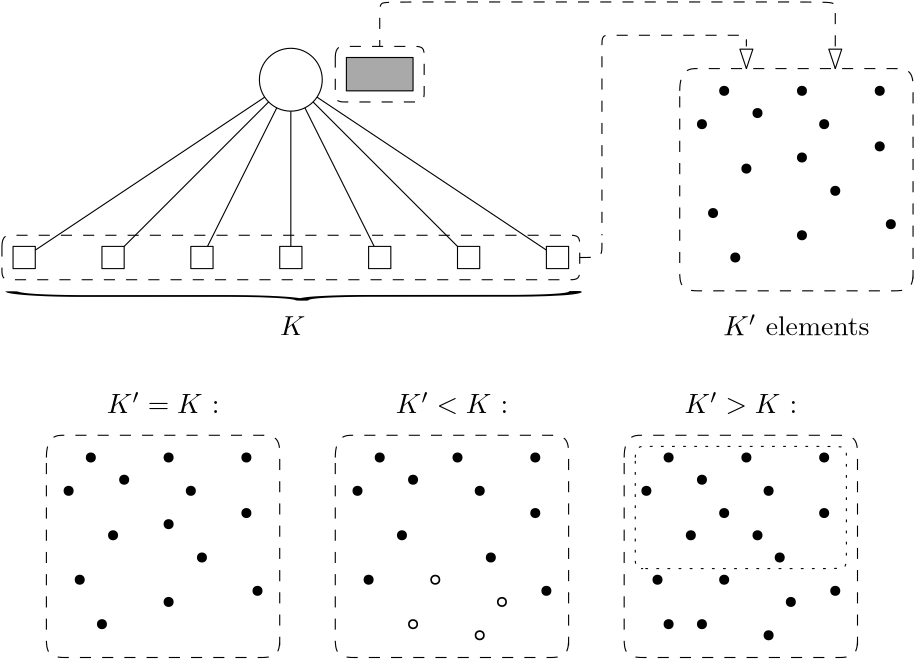 <?xml version="1.0"?>
<!DOCTYPE ipe SYSTEM "ipe.dtd">
<ipe version="70107" creator="Ipe 7.2.2">
<info created="D:20160518121350" modified="D:20160601171347"/>
<ipestyle name="basic">
<symbol name="arrow/arc(spx)">
<path stroke="sym-stroke" fill="sym-stroke" pen="sym-pen">
0 0 m
-1 0.333 l
-1 -0.333 l
h
</path>
</symbol>
<symbol name="arrow/farc(spx)">
<path stroke="sym-stroke" fill="white" pen="sym-pen">
0 0 m
-1 0.333 l
-1 -0.333 l
h
</path>
</symbol>
<symbol name="arrow/ptarc(spx)">
<path stroke="sym-stroke" fill="sym-stroke" pen="sym-pen">
0 0 m
-1 0.333 l
-0.8 0 l
-1 -0.333 l
h
</path>
</symbol>
<symbol name="arrow/fptarc(spx)">
<path stroke="sym-stroke" fill="white" pen="sym-pen">
0 0 m
-1 0.333 l
-0.8 0 l
-1 -0.333 l
h
</path>
</symbol>
<symbol name="mark/circle(sx)" transformations="translations">
<path fill="sym-stroke">
0.6 0 0 0.6 0 0 e
0.4 0 0 0.4 0 0 e
</path>
</symbol>
<symbol name="mark/disk(sx)" transformations="translations">
<path fill="sym-stroke">
0.6 0 0 0.6 0 0 e
</path>
</symbol>
<symbol name="mark/fdisk(sfx)" transformations="translations">
<group>
<path fill="sym-fill">
0.5 0 0 0.5 0 0 e
</path>
<path fill="sym-stroke" fillrule="eofill">
0.6 0 0 0.6 0 0 e
0.4 0 0 0.4 0 0 e
</path>
</group>
</symbol>
<symbol name="mark/box(sx)" transformations="translations">
<path fill="sym-stroke" fillrule="eofill">
-0.6 -0.6 m
0.6 -0.6 l
0.6 0.6 l
-0.6 0.6 l
h
-0.4 -0.4 m
0.4 -0.4 l
0.4 0.4 l
-0.4 0.4 l
h
</path>
</symbol>
<symbol name="mark/square(sx)" transformations="translations">
<path fill="sym-stroke">
-0.6 -0.6 m
0.6 -0.6 l
0.6 0.6 l
-0.6 0.6 l
h
</path>
</symbol>
<symbol name="mark/fsquare(sfx)" transformations="translations">
<group>
<path fill="sym-fill">
-0.5 -0.5 m
0.5 -0.5 l
0.5 0.5 l
-0.5 0.5 l
h
</path>
<path fill="sym-stroke" fillrule="eofill">
-0.6 -0.6 m
0.6 -0.6 l
0.6 0.6 l
-0.6 0.6 l
h
-0.4 -0.4 m
0.4 -0.4 l
0.4 0.4 l
-0.4 0.4 l
h
</path>
</group>
</symbol>
<symbol name="mark/cross(sx)" transformations="translations">
<group>
<path fill="sym-stroke">
-0.43 -0.57 m
0.57 0.43 l
0.43 0.57 l
-0.57 -0.43 l
h
</path>
<path fill="sym-stroke">
-0.43 0.57 m
0.57 -0.43 l
0.43 -0.57 l
-0.57 0.43 l
h
</path>
</group>
</symbol>
<symbol name="arrow/fnormal(spx)">
<path stroke="sym-stroke" fill="white" pen="sym-pen">
0 0 m
-1 0.333 l
-1 -0.333 l
h
</path>
</symbol>
<symbol name="arrow/pointed(spx)">
<path stroke="sym-stroke" fill="sym-stroke" pen="sym-pen">
0 0 m
-1 0.333 l
-0.8 0 l
-1 -0.333 l
h
</path>
</symbol>
<symbol name="arrow/fpointed(spx)">
<path stroke="sym-stroke" fill="white" pen="sym-pen">
0 0 m
-1 0.333 l
-0.8 0 l
-1 -0.333 l
h
</path>
</symbol>
<symbol name="arrow/linear(spx)">
<path stroke="sym-stroke" pen="sym-pen">
-1 0.333 m
0 0 l
-1 -0.333 l
</path>
</symbol>
<symbol name="arrow/fdouble(spx)">
<path stroke="sym-stroke" fill="white" pen="sym-pen">
0 0 m
-1 0.333 l
-1 -0.333 l
h
-1 0 m
-2 0.333 l
-2 -0.333 l
h
</path>
</symbol>
<symbol name="arrow/double(spx)">
<path stroke="sym-stroke" fill="sym-stroke" pen="sym-pen">
0 0 m
-1 0.333 l
-1 -0.333 l
h
-1 0 m
-2 0.333 l
-2 -0.333 l
h
</path>
</symbol>
<pen name="heavier" value="0.8"/>
<pen name="fat" value="1.2"/>
<pen name="ultrafat" value="2"/>
<symbolsize name="large" value="5"/>
<symbolsize name="small" value="2"/>
<symbolsize name="tiny" value="1.1"/>
<arrowsize name="large" value="10"/>
<arrowsize name="small" value="5"/>
<arrowsize name="tiny" value="3"/>
<color name="red" value="1 0 0"/>
<color name="green" value="0 1 0"/>
<color name="blue" value="0 0 1"/>
<color name="yellow" value="1 1 0"/>
<color name="orange" value="1 0.647 0"/>
<color name="gold" value="1 0.843 0"/>
<color name="purple" value="0.627 0.125 0.941"/>
<color name="gray" value="0.745"/>
<color name="brown" value="0.647 0.165 0.165"/>
<color name="navy" value="0 0 0.502"/>
<color name="pink" value="1 0.753 0.796"/>
<color name="seagreen" value="0.18 0.545 0.341"/>
<color name="turquoise" value="0.251 0.878 0.816"/>
<color name="violet" value="0.933 0.51 0.933"/>
<color name="darkblue" value="0 0 0.545"/>
<color name="darkcyan" value="0 0.545 0.545"/>
<color name="darkgray" value="0.663"/>
<color name="darkgreen" value="0 0.392 0"/>
<color name="darkmagenta" value="0.545 0 0.545"/>
<color name="darkorange" value="1 0.549 0"/>
<color name="darkred" value="0.545 0 0"/>
<color name="lightblue" value="0.678 0.847 0.902"/>
<color name="lightcyan" value="0.878 1 1"/>
<color name="lightgray" value="0.827"/>
<color name="lightgreen" value="0.565 0.933 0.565"/>
<color name="lightyellow" value="1 1 0.878"/>
<dashstyle name="dashed" value="[4] 0"/>
<dashstyle name="dotted" value="[1 3] 0"/>
<dashstyle name="dash dotted" value="[4 2 1 2] 0"/>
<dashstyle name="dash dot dotted" value="[4 2 1 2 1 2] 0"/>
<textsize name="large" value="\large"/>
<textsize name="Large" value="\Large"/>
<textsize name="LARGE" value="\LARGE"/>
<textsize name="huge" value="\huge"/>
<textsize name="Huge" value="\Huge"/>
<textsize name="small" value="\small"/>
<textsize name="footnote" value="\footnotesize"/>
<textsize name="tiny" value="\tiny"/>
<textstyle name="center" begin="\begin{center}" end="\end{center}"/>
<textstyle name="itemize" begin="\begin{itemize}" end="\end{itemize}"/>
<textstyle name="item" begin="\begin{itemize}\item{}" end="\end{itemize}"/>
<gridsize name="4 pts" value="4"/>
<gridsize name="8 pts (~3 mm)" value="8"/>
<gridsize name="16 pts (~6 mm)" value="16"/>
<gridsize name="32 pts (~12 mm)" value="32"/>
<gridsize name="10 pts (~3.5 mm)" value="10"/>
<gridsize name="20 pts (~7 mm)" value="20"/>
<gridsize name="14 pts (~5 mm)" value="14"/>
<gridsize name="28 pts (~10 mm)" value="28"/>
<gridsize name="56 pts (~20 mm)" value="56"/>
<anglesize name="90 deg" value="90"/>
<anglesize name="60 deg" value="60"/>
<anglesize name="45 deg" value="45"/>
<anglesize name="30 deg" value="30"/>
<anglesize name="22.5 deg" value="22.5"/>
<opacity name="10%" value="0.1"/>
<opacity name="30%" value="0.3"/>
<opacity name="50%" value="0.5"/>
<opacity name="75%" value="0.75"/>
<tiling name="falling" angle="-60" step="4" width="1"/>
<tiling name="rising" angle="30" step="4" width="1"/>
</ipestyle>
<page>
<layer name="alpha"/>
<view layers="alpha" active="alpha"/>
<path layer="alpha" matrix="1.2 0 0 1.33333 -51.2 -250.667" stroke="black">
176 752 m
256 704 l
256 704 l
</path>
<path matrix="1.2 0 0 1.33333 -32 -250.667" stroke="black" fill="white">
160 752 m
80 704 l
80 704 l
</path>
<path matrix="1 0 0 1 -44 184" stroke="black" fill="darkgray">
224 576 m
224 564 l
248 564 l
248 576 l
h
</path>
<path matrix="1 0 0 1 0 -16" stroke="black" fill="white">
60 708 m
60 700 l
68 700 l
68 708 l
h
</path>
<path stroke="black" fill="white">
160 752 m
96 688 l
</path>
<path stroke="black" fill="white">
160 752 m
128 688 l
128 688 l
</path>
<path stroke="black" fill="white">
160 752 m
160 688 l
160 688 l
</path>
<path stroke="black" fill="white">
160 752 m
192 688 l
192 688 l
</path>
<path stroke="black" fill="white">
160 752 m
224 688 l
224 688 l
</path>
<path matrix="1 0 0 1 -16 0" stroke="black" fill="white">
11.3137 0 0 11.3137 176 752 e
</path>
<path matrix="1 0 0 1 32 -16" stroke="black" fill="white">
60 708 m
60 700 l
68 700 l
68 708 l
h
</path>
<path matrix="1 0 0 1 64 -16" stroke="black" fill="white">
60 708 m
60 700 l
68 700 l
68 708 l
h
</path>
<path matrix="1 0 0 1 96 -16" stroke="black" fill="white">
60 708 m
60 700 l
68 700 l
68 708 l
h
</path>
<path matrix="1 0 0 1 128 -16" stroke="black" fill="white">
60 708 m
60 700 l
68 700 l
68 708 l
h
</path>
<path matrix="1 0 0 1 160 -16" stroke="black" fill="white">
60 708 m
60 700 l
68 700 l
68 708 l
h
</path>
<path matrix="1 0 0 1 192 -16" stroke="black" fill="white">
60 708 m
60 700 l
68 700 l
68 708 l
h
</path>
<path stroke="black" dash="dashed">
56 692 m
56 696
60 696
60 696
260 696
260 696
264 696
264 692
264 692
264 684
264 684
264 680
260 680
260 680
60 680
60 680
56 680
56 684
56 684
56 692
56 692 c
</path>
<path stroke="black" dash="dashed">
176 760 m
176 764
180 764
180 764
204 764
204 764
208 764
208 760
208 760
208 748
208 748
208 744
204 744
204 744
180 744
180 744
176 744
176 748
176 748
176 760
176 760 c
</path>
<use name="mark/disk(sx)" pos="312 704" size="normal" stroke="black"/>
<use name="mark/disk(sx)" pos="324 720" size="normal" stroke="black"/>
<use name="mark/disk(sx)" pos="308 736" size="normal" stroke="black"/>
<use name="mark/disk(sx)" pos="344 748" size="normal" stroke="black"/>
<use name="mark/disk(sx)" pos="356 712" size="normal" stroke="black"/>
<use name="mark/disk(sx)" pos="344 696" size="normal" stroke="black"/>
<use name="mark/disk(sx)" pos="352 736" size="normal" stroke="black"/>
<use name="mark/disk(sx)" pos="372 728" size="normal" stroke="black"/>
<use name="mark/disk(sx)" pos="376 700" size="normal" stroke="black"/>
<use name="mark/disk(sx)" pos="372 748" size="normal" stroke="black"/>
<use name="mark/disk(sx)" pos="344 724" size="normal" stroke="black"/>
<use name="mark/disk(sx)" pos="328 740" size="normal" stroke="black"/>
<use name="mark/disk(sx)" pos="320 688" size="normal" stroke="black"/>
<use name="mark/disk(sx)" pos="316 748" size="normal" stroke="black"/>
<path stroke="black" dash="dashed">
300 748 m
300 756
308 756
308 756
376 756
376 756
384 756
384 748
384 748
384 680
384 680
384 684
384 684
384 676
376 676
376 676
308 676
308 676
300 676
300 684
300 684
300 748
300 748 c
</path>
<text matrix="1 0 0 1 59.6475 80" transformations="translations" pos="256 580" stroke="black" type="label" width="52.705" height="7.49" depth="0" valign="baseline">$K&apos;$ elements</text>
<path stroke="black" dash="dashed" rarrow="farc/normal">
356 756 m
356 780
356 776
356 780
352 780
196 780
192 780
192 776
192 776
192 764
192 764 c
</path>
<path matrix="0.65 0 0 1 113.4 0" stroke="black" dash="dashed" rarrow="farc/normal">
324 756 m
324 764
324 768
324 764
324 768
320 768
320 768
248 768
248 768
244 768
244 764
244 764
244 696
244 696 c
</path>
<path stroke="black" dash="dashed">
264 688 m
268 688
272 688
272 692
272 696
272 696 c
</path>
<text matrix="-0.403788 0.388763 -8.36571 -0.00414858 5976.17 638.888" pos="92 684" stroke="black" type="label" width="12.394" height="18.587" depth="6.2" valign="baseline" size="Huge">\{</text>
<text matrix="1 0 0 1 -4 0" transformations="translations" pos="160 660" stroke="black" type="label" width="9.174" height="6.808" depth="0" valign="baseline">$K$</text>
<text matrix="1 0 0 1 -54.2575 20" transformations="translations" pos="148 612" stroke="black" type="label" width="40.515" height="7.49" depth="0" valign="baseline">$K&apos; = K$ :</text>
<use matrix="1 0 0 1 -228 -132" name="mark/disk(sx)" pos="312 704" size="normal" stroke="black"/>
<use matrix="1 0 0 1 -228 -132" name="mark/disk(sx)" pos="324 720" size="normal" stroke="black"/>
<use matrix="1 0 0 1 -228 -132" name="mark/disk(sx)" pos="308 736" size="normal" stroke="black"/>
<use matrix="1 0 0 1 -228 -132" name="mark/disk(sx)" pos="344 748" size="normal" stroke="black"/>
<use matrix="1 0 0 1 -228 -132" name="mark/disk(sx)" pos="356 712" size="normal" stroke="black"/>
<use matrix="1 0 0 1 -228 -132" name="mark/disk(sx)" pos="344 696" size="normal" stroke="black"/>
<use matrix="1 0 0 1 -228 -132" name="mark/disk(sx)" pos="352 736" size="normal" stroke="black"/>
<use matrix="1 0 0 1 -228 -132" name="mark/disk(sx)" pos="372 728" size="normal" stroke="black"/>
<use matrix="1 0 0 1 -228 -132" name="mark/disk(sx)" pos="376 700" size="normal" stroke="black"/>
<use matrix="1 0 0 1 -228 -132" name="mark/disk(sx)" pos="372 748" size="normal" stroke="black"/>
<use matrix="1 0 0 1 -228 -132" name="mark/disk(sx)" pos="344 724" size="normal" stroke="black"/>
<use matrix="1 0 0 1 -228 -132" name="mark/disk(sx)" pos="328 740" size="normal" stroke="black"/>
<use matrix="1 0 0 1 -228 -132" name="mark/disk(sx)" pos="320 688" size="normal" stroke="black"/>
<use matrix="1 0 0 1 -228 -132" name="mark/disk(sx)" pos="316 748" size="normal" stroke="black"/>
<path matrix="1 0 0 1 -228 -132" stroke="black" dash="dashed">
300 748 m
300 756
308 756
308 756
376 756
376 756
384 756
384 748
384 748
384 680
384 680
384 684
384 684
384 676
376 676
376 676
308 676
308 676
300 676
300 684
300 684
300 748
300 748 c
</path>
<text matrix="1 0 0 1 49.7425 20" transformations="translations" pos="148 612" stroke="black" type="label" width="40.515" height="7.489" depth="0.39" valign="baseline">$K&apos; &lt; K$ :</text>
<use matrix="1 0 0 1 -124 -132" name="mark/disk(sx)" pos="312 704" size="normal" stroke="black"/>
<use matrix="1 0 0 1 -124 -132" name="mark/disk(sx)" pos="324 720" size="normal" stroke="black"/>
<use matrix="1 0 0 1 -124 -132" name="mark/disk(sx)" pos="308 736" size="normal" stroke="black"/>
<use matrix="1 0 0 1 -124 -132" name="mark/disk(sx)" pos="344 748" size="normal" stroke="black"/>
<use matrix="1 0 0 1 -124 -132" name="mark/disk(sx)" pos="356 712" size="normal" stroke="black"/>
<use matrix="1 0 0 1 -124 -132" name="mark/disk(sx)" pos="352 736" size="normal" stroke="black"/>
<use matrix="1 0 0 1 -124 -132" name="mark/disk(sx)" pos="372 728" size="normal" stroke="black"/>
<use matrix="1 0 0 1 -124 -132" name="mark/disk(sx)" pos="376 700" size="normal" stroke="black"/>
<use matrix="1 0 0 1 -124 -132" name="mark/disk(sx)" pos="372 748" size="normal" stroke="black"/>
<use matrix="1 0 0 1 -124 -132" name="mark/disk(sx)" pos="328 740" size="normal" stroke="black"/>
<use matrix="1 0 0 1 -124 -132" name="mark/disk(sx)" pos="316 748" size="normal" stroke="black"/>
<path matrix="1 0 0 1 -124 -132" stroke="black" dash="dashed">
300 748 m
300 756
308 756
308 756
376 756
376 756
384 756
384 748
384 748
384 680
384 680
384 684
384 684
384 676
376 676
376 676
308 676
308 676
300 676
300 684
300 684
300 748
300 748 c
</path>
<use matrix="1 0 0 1 32 76" name="mark/circle(sx)" pos="180 496" size="normal" stroke="black"/>
<use matrix="1 0 0 1 32 76" name="mark/circle(sx)" pos="172 480" size="normal" stroke="black"/>
<use matrix="1 0 0 1 32 76" name="mark/circle(sx)" pos="196 476" size="normal" stroke="black"/>
<use matrix="1 0 0 1 32 76" name="mark/circle(sx)" pos="204 488" size="normal" stroke="black"/>
<text matrix="1 0 0 1 153.743 20" transformations="translations" pos="148 612" stroke="black" type="label" width="40.515" height="7.489" depth="0.39" valign="baseline">$K&apos; &gt; K$ :</text>
<use matrix="1 0 0 1 -20 -132" name="mark/disk(sx)" pos="312 704" size="normal" stroke="black"/>
<use matrix="1 0 0 1 -20 -132" name="mark/disk(sx)" pos="324 720" size="normal" stroke="black"/>
<use matrix="1 0 0 1 -20 -132" name="mark/disk(sx)" pos="308 736" size="normal" stroke="black"/>
<use matrix="1 0 0 1 -20 -132" name="mark/disk(sx)" pos="344 748" size="normal" stroke="black"/>
<use matrix="1 0 0 1 -20 -132" name="mark/disk(sx)" pos="356 712" size="normal" stroke="black"/>
<use matrix="1 0 0 1 -20 -132" name="mark/disk(sx)" pos="352 736" size="normal" stroke="black"/>
<use matrix="1 0 0 1 -20 -132" name="mark/disk(sx)" pos="372 728" size="normal" stroke="black"/>
<use matrix="1 0 0 1 -20 -132" name="mark/disk(sx)" pos="376 700" size="normal" stroke="black"/>
<use matrix="1 0 0 1 -20 -132" name="mark/disk(sx)" pos="372 748" size="normal" stroke="black"/>
<use matrix="1 0 0 1 -20 -132" name="mark/disk(sx)" pos="328 740" size="normal" stroke="black"/>
<use matrix="1 0 0 1 -20 -132" name="mark/disk(sx)" pos="316 748" size="normal" stroke="black"/>
<path matrix="1 0 0 1 -20 -132" stroke="black" dash="dashed">
300 748 m
300 756
308 756
308 756
376 756
376 756
384 756
384 748
384 748
384 680
384 680
384 684
384 684
384 676
376 676
376 676
308 676
308 676
300 676
300 684
300 684
300 748
300 748 c
</path>
<use matrix="1 0 0 1 136 76" name="mark/disk(sx)" pos="180 496" size="normal" stroke="black"/>
<use matrix="1 0 0 1 136 76" name="mark/disk(sx)" pos="172 480" size="normal" stroke="black"/>
<use matrix="1 0 0 1 136 76" name="mark/disk(sx)" pos="196 476" size="normal" stroke="black"/>
<use matrix="1 0 0 1 136 76" name="mark/disk(sx)" pos="204 488" size="normal" stroke="black"/>
<use matrix="1 0 0 1 -28 -124" name="mark/disk(sx)" pos="356 712" size="normal" stroke="black"/>
<use matrix="1 0 0 1 -40 -116" name="mark/disk(sx)" pos="356 712" size="normal" stroke="black"/>
<use matrix="1 0 0 1 -60 -156" name="mark/disk(sx)" pos="356 712" size="normal" stroke="black"/>
<path matrix="1 0 0 1 136 168" stroke="black" dash="dotted">
148 448 m
148 452
152 452
152 452
220 452
224 452
224 448
224 448
224 412
224 408
220 408
152 408
148 408
152 408
148 408
148 412
148 412
148 448
148 448 c
</path>
</page>
</ipe>
